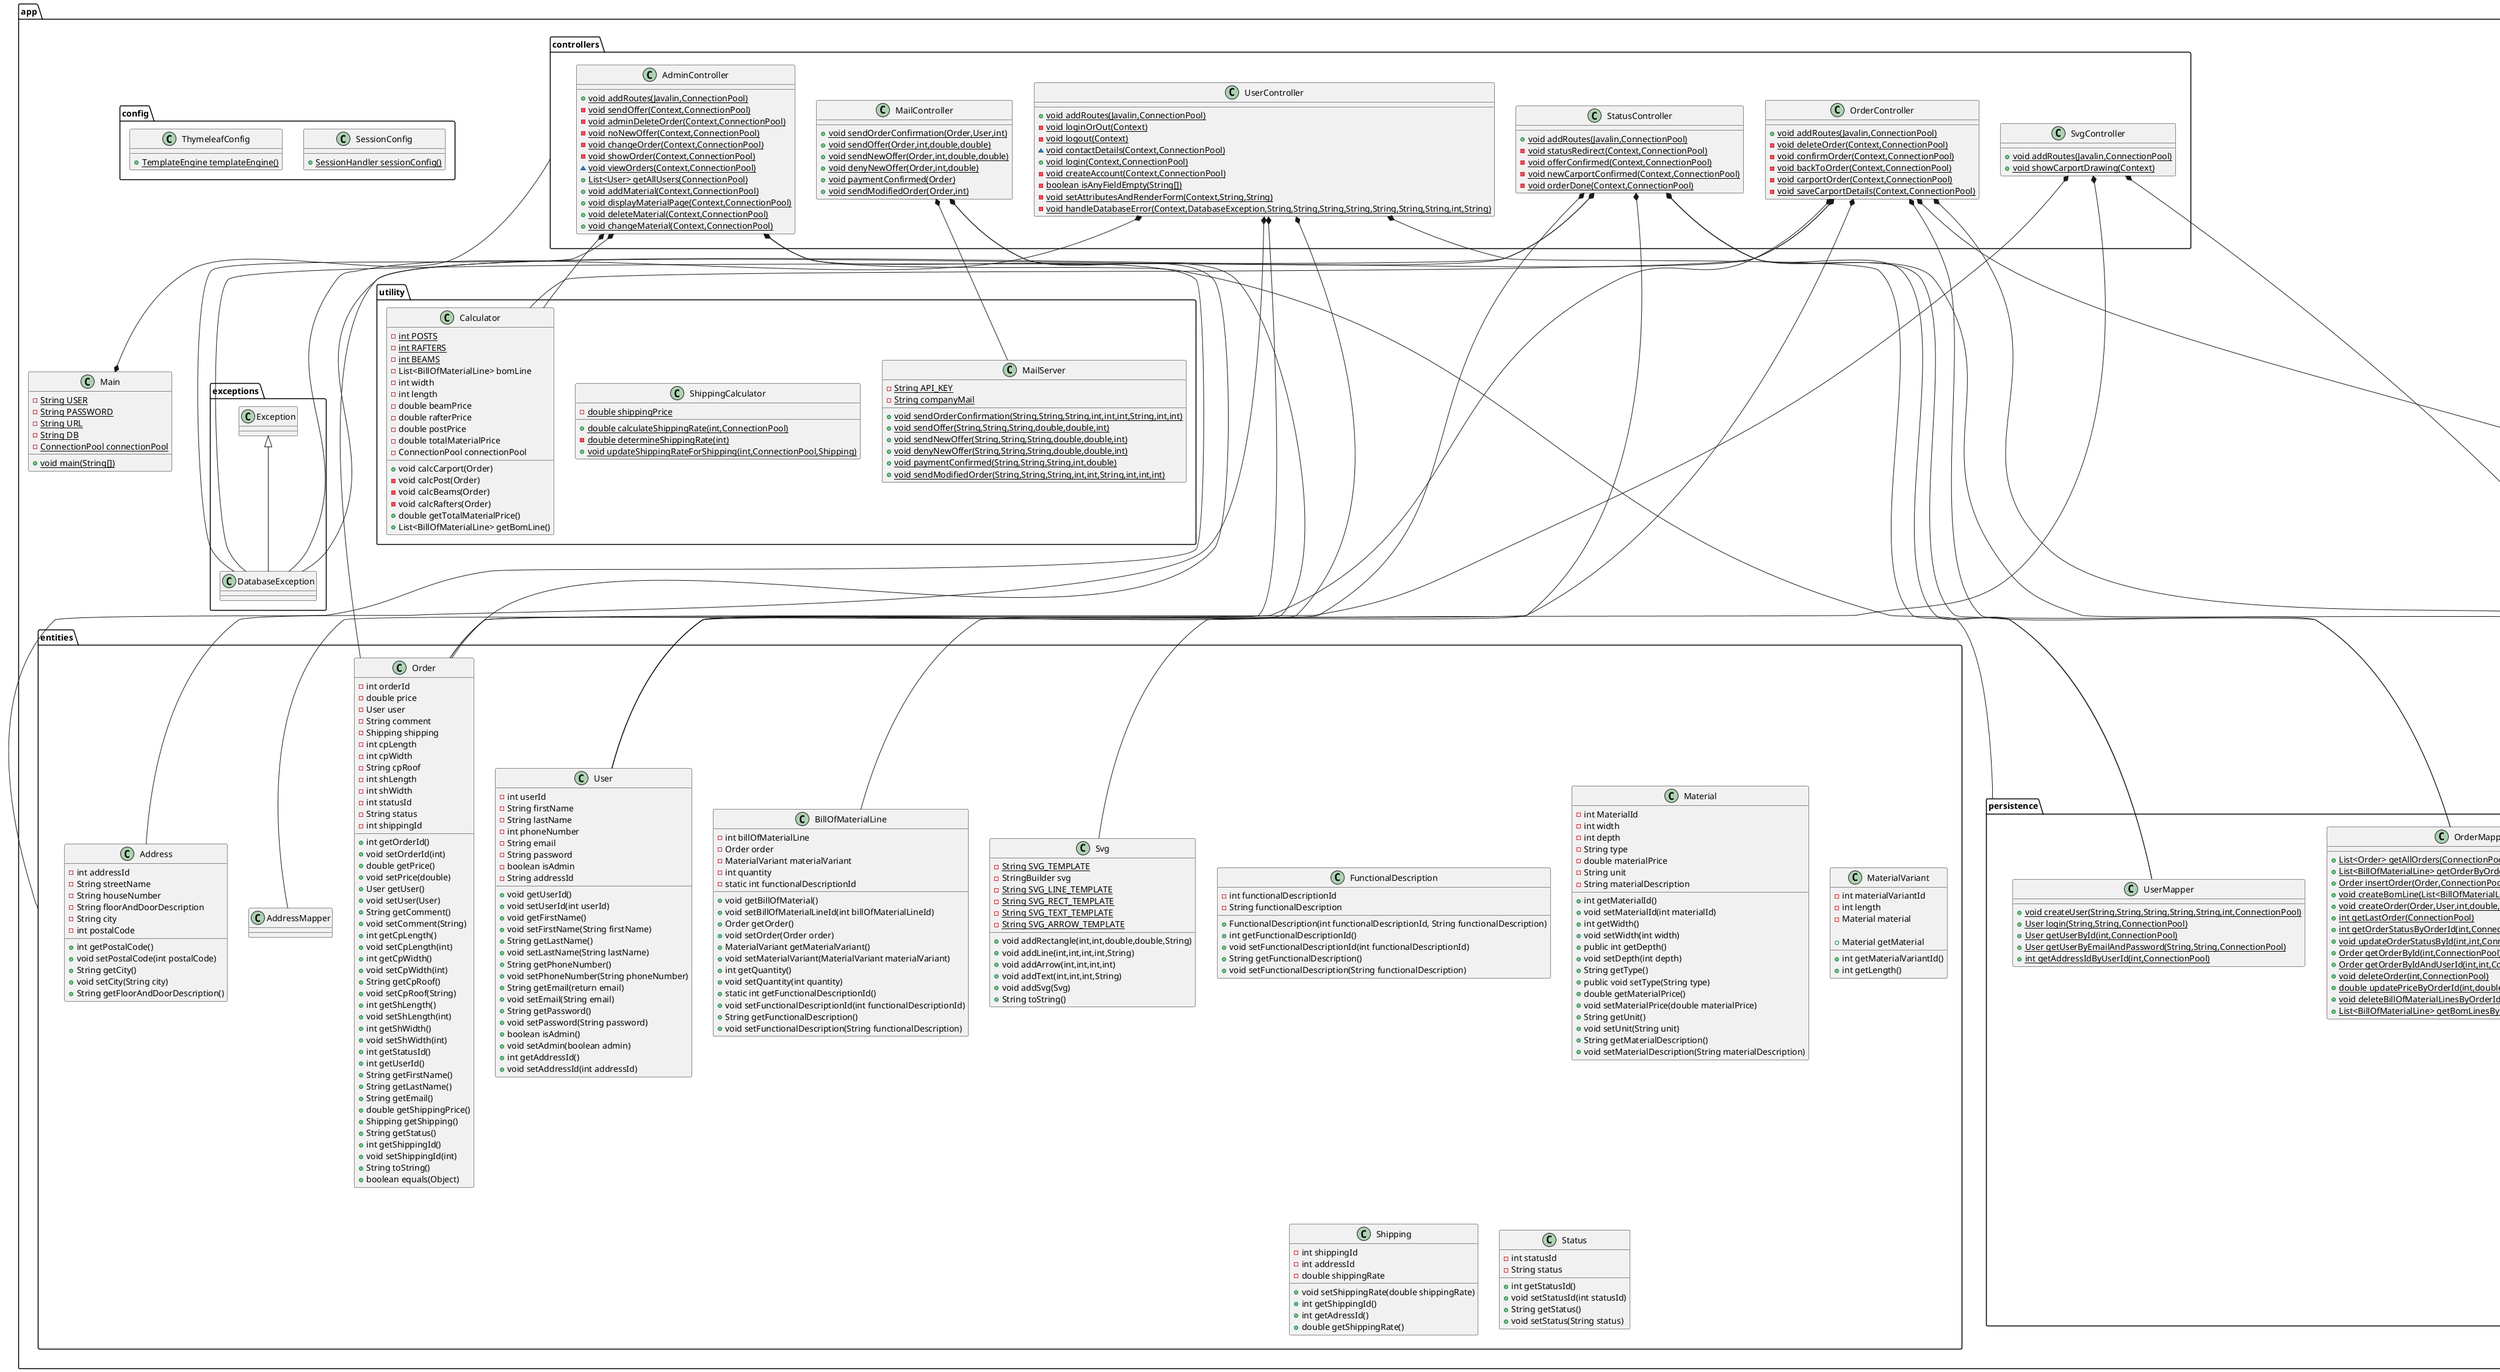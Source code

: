 @startuml
class app.Main {
- {static} String USER
- {static} String PASSWORD
- {static} String URL
- {static} String DB
- {static} ConnectionPool connectionPool
+ {static} void main(String[])
}

class app.entities.User{
    - int userId
    - String firstName
    - String lastName
    - int phoneNumber
    - String email
    - String password
    - boolean isAdmin
    - String addressId

    + void getUserId()
    + void setUserId(int userId)
    + void getFirstName()
    + void setFirstName(String firstName)
    + String getLastName()
    + void setLastName(String lastName)
    + String getPhoneNumber()
    + void setPhoneNumber(String phoneNumber)
    + String getEmail(return email)
    + void setEmail(String email)
    + String getPassword()
    + void setPassword(String password)
    + boolean isAdmin()
    +  void setAdmin(boolean admin)
    + int getAddressId()
    + void setAddressId(int addressId)

}


class app.entities.Order {
- int orderId
- double price
- User user
- String comment
- Shipping shipping
- int cpLength
- int cpWidth
- String cpRoof
- int shLength
- int shWidth
- int statusId
- String status
- int shippingId

+ int getOrderId()
+ void setOrderId(int)
+ double getPrice()
+ void setPrice(double)
+ User getUser()
+ void setUser(User)
+ String getComment()
+ void setComment(String)
+ int getCpLength()
+ void setCpLength(int)
+ int getCpWidth()
+ void setCpWidth(int)
+ String getCpRoof()
+ void setCpRoof(String)
+ int getShLength()
+ void setShLength(int)
+ int getShWidth()
+ void setShWidth(int)
+ int getStatusId()
+ int getUserId()
+ String getFirstName()
+ String getLastName()
+ String getEmail()
+ double getShippingPrice()
+ Shipping getShipping()
+ String getStatus()
+ int getShippingId()
+ void setShippingId(int)
+ String toString()
+ boolean equals(Object)
}
class app.entities.Svg {
- {static} String SVG_TEMPLATE
- StringBuilder svg
- {static} String SVG_LINE_TEMPLATE
- {static} String SVG_RECT_TEMPLATE
- {static} String SVG_TEXT_TEMPLATE
- {static} String SVG_ARROW_TEMPLATE
+ void addRectangle(int,int,double,double,String)
+ void addLine(int,int,int,int,String)
+ void addArrow(int,int,int,int)
+ void addText(int,int,int,String)
+ void addSvg(Svg)
+ String toString()
}

class app.entities.Address{
- int addressId
- String streetName
- String houseNumber
- String floorAndDoorDescription
- String city
- int postalCode

+ int getPostalCode()
+ void setPostalCode(int postalCode)
+ String getCity()
+ void setCity(String city)
+ String getFloorAndDoorDescription()

}

class app.entities.BillOfMaterialLine{
- int billOfMaterialLine
- Order order
- MaterialVariant materialVariant
- int quantity
- static int functionalDescriptionId

+ void getBillOfMaterial()
+ void setBillOfMaterialLineId(int billOfMaterialLineId)
+ Order getOrder()
+ void setOrder(Order order)
+ MaterialVariant getMaterialVariant()
+ void setMaterialVariant(MaterialVariant materialVariant)
+ int getQuantity()
+ void setQuantity(int quantity)
+ static int getFunctionalDescriptionId()
+ void setFunctionalDescriptionId(int functionalDescriptionId)
+ String getFunctionalDescription()
+ void setFunctionalDescription(String functionalDescription)
}

class app.entities.FunctionalDescription{
- int functionalDescriptionId
- String functionalDescription

+ FunctionalDescription(int functionalDescriptionId, String functionalDescription)
+ int getFunctionalDescriptionId()
+ void setFunctionalDescriptionId(int functionalDescriptionId)
+ String getFunctionalDescription()
+ void setFunctionalDescription(String functionalDescription)

}

class app.entities.Material{
- int MaterialId
- int width
- int depth
- String type
- double materialPrice
- String unit
- String materialDescription

+ int getMaterialId()
+ void setMaterialId(int materialId)
+ int getWidth()
+ void setWidth(int width)
+ public int getDepth()
+ void setDepth(int depth)
+ String getType()
+ public void setType(String type)
+ double getMaterialPrice()
+ void setMaterialPrice(double materialPrice)
+  String getUnit()
+ void setUnit(String unit)
+ String getMaterialDescription()
+ void setMaterialDescription(String materialDescription)
}

class app.entities.MaterialVariant{
- int materialVariantId
- int length
- Material material

+ int getMaterialVariantId()
+ int getLength()
+ Material getMaterial
}

class app.entities.Shipping{
- int shippingId
- int addressId
- double shippingRate

+ void setShippingRate(double shippingRate)
+ int getShippingId()
+ int getAdressId()
+  double getShippingRate()

}

class app.entities.Status{
- int statusId
- String status

+ int getStatusId()
+ void setStatusId(int statusId)
+ String getStatus()
+ void setStatus(String status)

}

class app.controllers.AdminController {
+ {static} void addRoutes(Javalin,ConnectionPool)
- {static} void sendOffer(Context,ConnectionPool)
- {static} void adminDeleteOrder(Context,ConnectionPool)
- {static} void noNewOffer(Context,ConnectionPool)
- {static} void changeOrder(Context,ConnectionPool)
- {static} void showOrder(Context,ConnectionPool)
~ {static} void viewOrders(Context,ConnectionPool)
+ {static} List<User> getAllUsers(ConnectionPool)
+ {static} void addMaterial(Context,ConnectionPool)
+ {static} void displayMaterialPage(Context,ConnectionPool)
+ {static} void deleteMaterial(Context,ConnectionPool)
+ {static} void changeMaterial(Context,ConnectionPool)
}

class app.controllers.MailController {
+ {static} void sendOrderConfirmation(Order,User,int)
+ {static} void sendOffer(Order,int,double,double)
+ {static} void sendNewOffer(Order,int,double,double)
+ {static} void denyNewOffer(Order,int,double)
+ {static} void paymentConfirmed(Order)
+ {static} void sendModifiedOrder(Order,int)
}

class app.controllers.OrderController {
+ {static} void addRoutes(Javalin,ConnectionPool)
- {static} void deleteOrder(Context,ConnectionPool)
- {static} void confirmOrder(Context,ConnectionPool)
- {static} void backToOrder(Context,ConnectionPool)
- {static} void carportOrder(Context,ConnectionPool)
- {static} void saveCarportDetails(Context,ConnectionPool)
}

class app.controllers.StatusController {
+ {static} void addRoutes(Javalin,ConnectionPool)
- {static} void statusRedirect(Context,ConnectionPool)
- {static} void offerConfirmed(Context,ConnectionPool)
- {static} void newCarportConfirmed(Context,ConnectionPool)
- {static} void orderDone(Context,ConnectionPool)
}

class app.controllers.UserController {
+ {static} void addRoutes(Javalin,ConnectionPool)
- {static} void loginOrOut(Context)
- {static} void logout(Context)
~ {static} void contactDetails(Context,ConnectionPool)
+ {static} void login(Context,ConnectionPool)
- {static} void createAccount(Context,ConnectionPool)
- {static} boolean isAnyFieldEmpty(String[])
- {static} void setAttributesAndRenderForm(Context,String,String)
- {static} void handleDatabaseError(Context,DatabaseException,String,String,String,String,String,String,String,int,String)
}

class app.controllers.SvgController {
+ {static} void addRoutes(Javalin,ConnectionPool)
+ {static} void showCarportDrawing(Context)
}

class app.config.SessionConfig {
+ {static} SessionHandler sessionConfig()
}

class app.config.ThymeleafConfig {
+ {static} TemplateEngine templateEngine()
}
class app.exceptions.DatabaseException {
}


app.exceptions.Exception <|-- app.exceptions.DatabaseException

class app.persistence.OrderMapper {
+ {static} List<Order> getAllOrders(ConnectionPool)
+ {static} List<BillOfMaterialLine> getOrderByOrderId(int,ConnectionPool)
+ {static} Order insertOrder(Order,ConnectionPool)
+ {static} void createBomLine(List<BillOfMaterialLine>,ConnectionPool)
+ {static} void createOrder(Order,User,int,double,ConnectionPool)
+ {static} int getLastOrder(ConnectionPool)
+ {static} int getOrderStatusByOrderId(int,ConnectionPool)
+ {static} void updateOrderStatusById(int,int,ConnectionPool)
+ {static} Order getOrderById(int,ConnectionPool)
+ {static} Order getOrderByIdAndUserId(int,int,ConnectionPool)
+ {static} void deleteOrder(int,ConnectionPool)
+ {static} double updatePriceByOrderId(int,double,ConnectionPool)
+ {static} void deleteBillOfMaterialLinesByOrderId(int,ConnectionPool)
+ {static} List<BillOfMaterialLine> getBomLinesByOrderId(int,ConnectionPool)
}

class app.persistence.FunctionalDescriptionMapper {
+ {static} String getFunctionalDescriptionById(int,ConnectionPool)
+ {static} List<String> getAllFunctionalDescriptions(ConnectionPool)
}

class app.persistence.AddressMapper {
+ {static} int createAddress(String,String,String,int,String,ConnectionPool)
+ {static} Address getAddressById(int,ConnectionPool)
}

class app.persistence.UserMapper {
+ {static} void createUser(String,String,String,String,String,int,ConnectionPool)
+ {static} User login(String,String,ConnectionPool)
+ {static} User getUserById(int,ConnectionPool)
+ {static} User getUserByEmailAndPassword(String,String,ConnectionPool)
+ {static} int getAddressIdByUserId(int,ConnectionPool)
}

class app.persistence.AdminMapper {
+ {static} List<Order> getAllOrders(ConnectionPool)
+ {static} List<Order> getOrderByStatus(int,ConnectionPool)
+ {static} Order getOrderDetailsById(int,ConnectionPool)
+ {static} void updateOrder(int,int,int,int,int,String,ConnectionPool)
}

class app.persistence.MaterialMapper {
+ {static} List<MaterialVariant> getMaterialsByProductIdAndMinLength(int,int,ConnectionPool)
+ {static} Material getMaterialById(int,ConnectionPool)
+ {static} List<Material> getAllMaterials(ConnectionPool)
}

class app.persistence.ShippingMapper {
+ {static} int createShipping(int,ConnectionPool)
+ {static} double getShippingRate(int,ConnectionPool)
+ {static} Shipping getShippingById(int,ConnectionPool)
}

class app.persistence.MaterialVariantMapper {
+ {static} List<MaterialVariant> getAllVariantsByMaterialId(int,ConnectionPool)
+ {static} MaterialVariant getMaterialVariantById(int,ConnectionPool)
}

class app.persistence.ConnectionPool {
+ {static} ConnectionPool instance
+ {static} HikariDataSource ds
+ {static} ConnectionPool getInstance()
+ {static} ConnectionPool getInstance(String,String,String,String)
+ Connection getConnection()
+ void close()
- {static} HikariDataSource createHikariConnectionPool(String,String,String,String)
}


class app.utility.MailServer {
- {static} String API_KEY
- {static} String companyMail
+ {static} void sendOrderConfirmation(String,String,String,int,int,int,String,int,int)
+ {static} void sendOffer(String,String,String,double,double,int)
+ {static} void sendNewOffer(String,String,String,double,double,int)
+ {static} void denyNewOffer(String,String,String,double,double,int)
+ {static} void paymentConfirmed(String,String,String,int,double)
+ {static} void sendModifiedOrder(String,String,String,int,int,String,int,int,int)
}


class app.utility.ShippingCalculator {
- {static} double shippingPrice
+ {static} double calculateShippingRate(int,ConnectionPool)
- {static} double determineShippingRate(int)
+ {static} void updateShippingRateForShipping(int,ConnectionPool,Shipping)
}


class app.utility.Calculator {
- {static} int POSTS
- {static} int RAFTERS
- {static} int BEAMS
- List<BillOfMaterialLine> bomLine
- int width
- int length
- double beamPrice
- double rafterPrice
- double postPrice
- double totalMaterialPrice
- ConnectionPool connectionPool
+ void calcCarport(Order)
- void calcPost(Order)
- void calcBeams(Order)
- void calcRafters(Order)
+ double getTotalMaterialPrice()
+ List<BillOfMaterialLine> getBomLine()
}

controllers ---* Main
SvgController *----- app.entities.Order
SvgController *----- app.entities.Svg
SvgController *----- app.persistence.ConnectionPool

UserController *---- app.entities.Address
UserController *---- app.entities.User
UserController *---- app.entities.AddressMapper
UserController *---- app.exceptions.DatabaseException
UserController *---- app.persistence.UserMapper

StatusController *--- app.entities.BillOfMaterialLine
StatusController *--- app.entities.Order
StatusController *--- app.entities.User
StatusController *--- app.exceptions.DatabaseException
StatusController *--- app.persistence.ConnectionPool
StatusController *--- app.persistence.OrderMapper
StatusController *--- app.persistence.UserMapper

OrderController *--- app.entities.Order
OrderController *--- app.entities.User
OrderController *--- app.exceptions.DatabaseException
OrderController *--- app.persistence.ConnectionPool
OrderController *--- app.persistence.OrderMapper
OrderController *--- app.persistence.ShippingMapper
OrderController *--- app.utility.Calculator

MailController *--- app.entities.Order
MailController *--- app.entities.User
MailController *--- app.utility.MailServer


AdminController *--- entities
AdminController *--- app.exceptions.DatabaseException
AdminController *--- persistence
AdminController *--- app.utility.Calculator

controller *--- connectionPool



@enduml